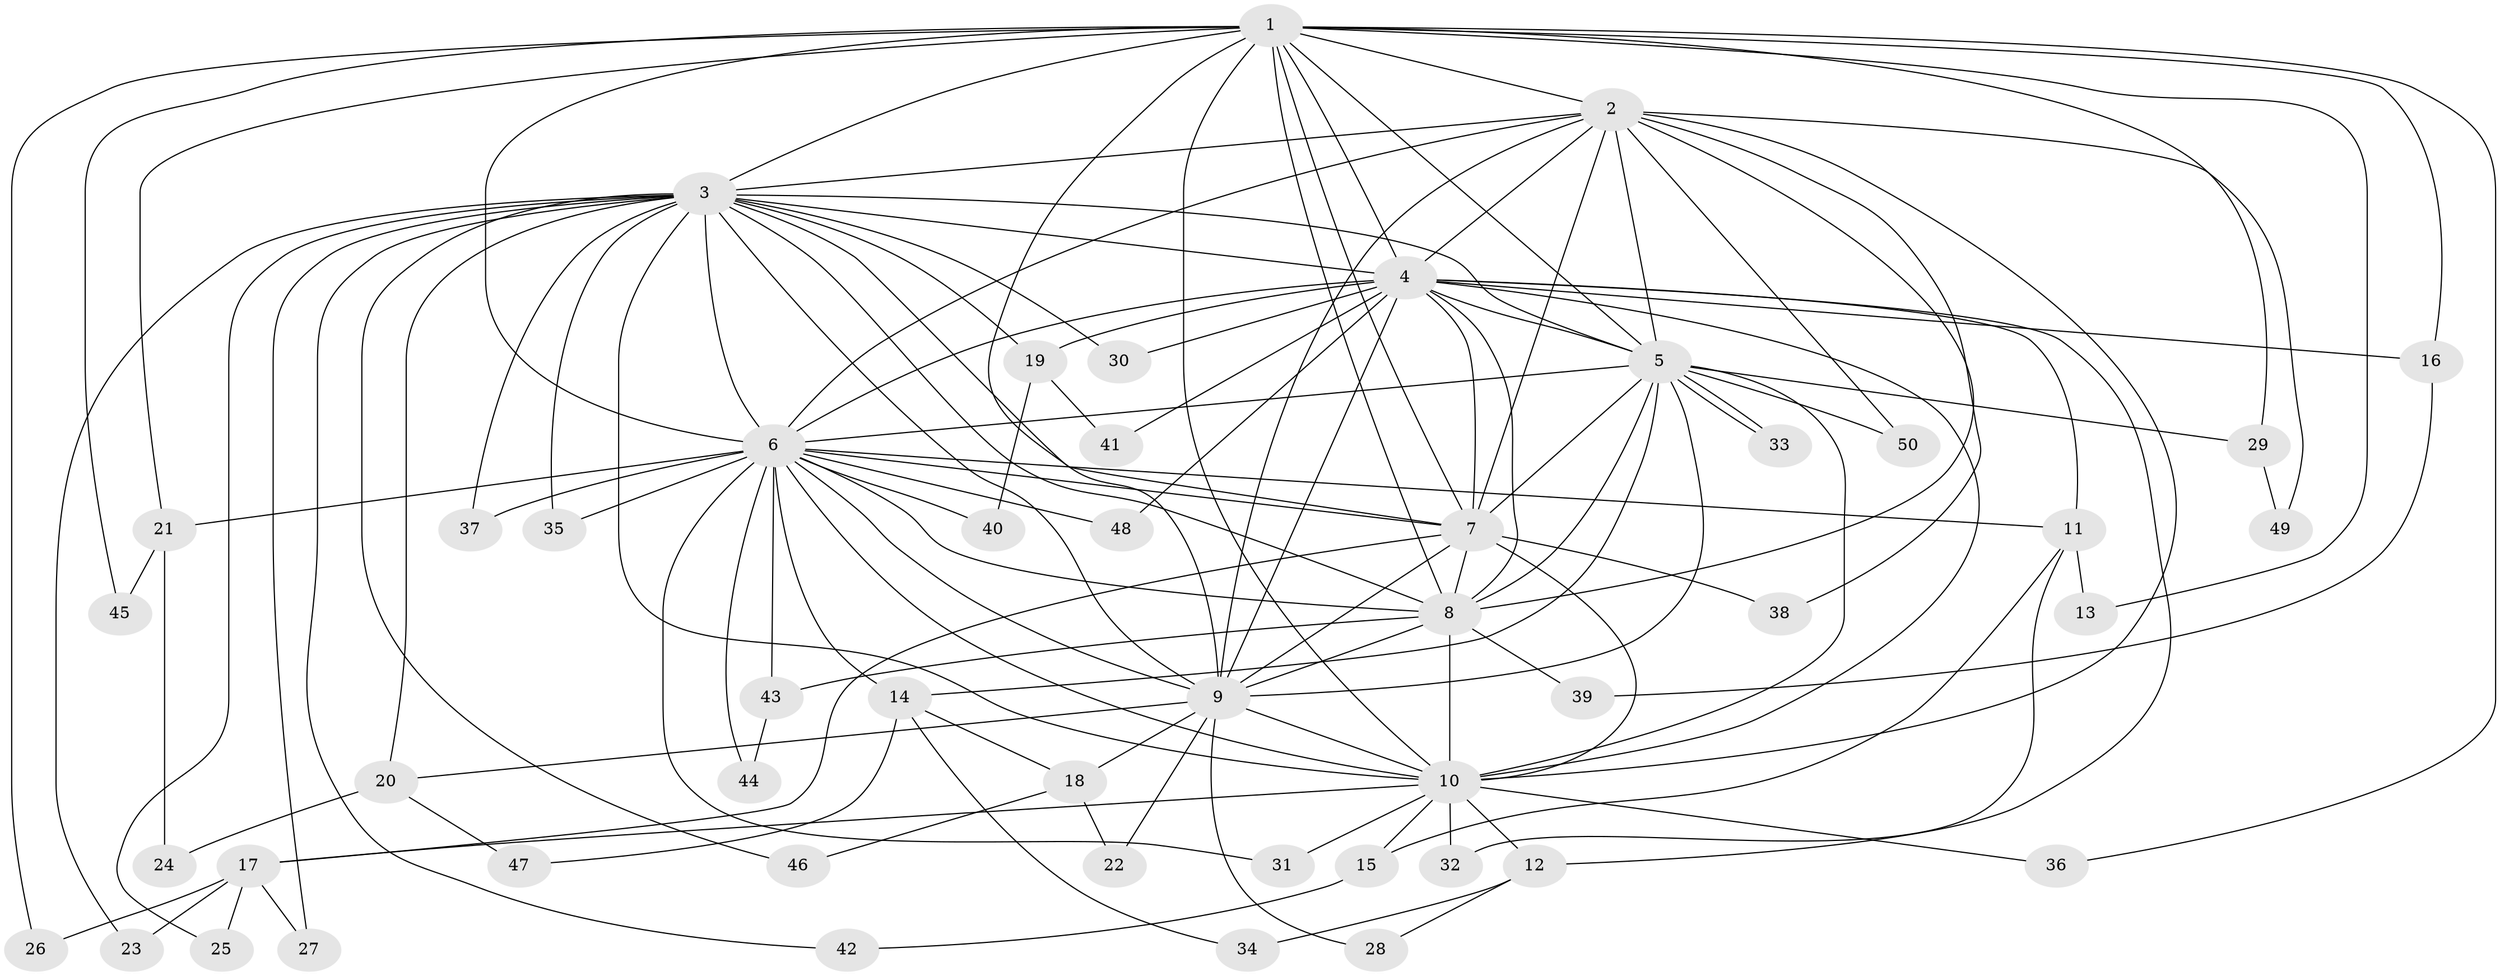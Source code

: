 // coarse degree distribution, {14: 0.02702702702702703, 11: 0.08108108108108109, 19: 0.02702702702702703, 15: 0.02702702702702703, 16: 0.02702702702702703, 9: 0.02702702702702703, 13: 0.02702702702702703, 6: 0.05405405405405406, 4: 0.08108108108108109, 2: 0.5405405405405406, 5: 0.02702702702702703, 3: 0.05405405405405406}
// Generated by graph-tools (version 1.1) at 2025/23/03/03/25 07:23:36]
// undirected, 50 vertices, 125 edges
graph export_dot {
graph [start="1"]
  node [color=gray90,style=filled];
  1;
  2;
  3;
  4;
  5;
  6;
  7;
  8;
  9;
  10;
  11;
  12;
  13;
  14;
  15;
  16;
  17;
  18;
  19;
  20;
  21;
  22;
  23;
  24;
  25;
  26;
  27;
  28;
  29;
  30;
  31;
  32;
  33;
  34;
  35;
  36;
  37;
  38;
  39;
  40;
  41;
  42;
  43;
  44;
  45;
  46;
  47;
  48;
  49;
  50;
  1 -- 2;
  1 -- 3;
  1 -- 4;
  1 -- 5;
  1 -- 6;
  1 -- 7;
  1 -- 8;
  1 -- 9;
  1 -- 10;
  1 -- 13;
  1 -- 16;
  1 -- 21;
  1 -- 26;
  1 -- 29;
  1 -- 36;
  1 -- 45;
  2 -- 3;
  2 -- 4;
  2 -- 5;
  2 -- 6;
  2 -- 7;
  2 -- 8;
  2 -- 9;
  2 -- 10;
  2 -- 38;
  2 -- 49;
  2 -- 50;
  3 -- 4;
  3 -- 5;
  3 -- 6;
  3 -- 7;
  3 -- 8;
  3 -- 9;
  3 -- 10;
  3 -- 19;
  3 -- 20;
  3 -- 23;
  3 -- 25;
  3 -- 27;
  3 -- 30;
  3 -- 35;
  3 -- 37;
  3 -- 42;
  3 -- 46;
  4 -- 5;
  4 -- 6;
  4 -- 7;
  4 -- 8;
  4 -- 9;
  4 -- 10;
  4 -- 11;
  4 -- 12;
  4 -- 16;
  4 -- 19;
  4 -- 30;
  4 -- 41;
  4 -- 48;
  5 -- 6;
  5 -- 7;
  5 -- 8;
  5 -- 9;
  5 -- 10;
  5 -- 14;
  5 -- 29;
  5 -- 33;
  5 -- 33;
  5 -- 50;
  6 -- 7;
  6 -- 8;
  6 -- 9;
  6 -- 10;
  6 -- 11;
  6 -- 14;
  6 -- 21;
  6 -- 31;
  6 -- 35;
  6 -- 37;
  6 -- 40;
  6 -- 43;
  6 -- 44;
  6 -- 48;
  7 -- 8;
  7 -- 9;
  7 -- 10;
  7 -- 17;
  7 -- 38;
  8 -- 9;
  8 -- 10;
  8 -- 39;
  8 -- 43;
  9 -- 10;
  9 -- 18;
  9 -- 20;
  9 -- 22;
  9 -- 28;
  10 -- 12;
  10 -- 15;
  10 -- 17;
  10 -- 31;
  10 -- 32;
  10 -- 36;
  11 -- 13;
  11 -- 15;
  11 -- 32;
  12 -- 28;
  12 -- 34;
  14 -- 18;
  14 -- 34;
  14 -- 47;
  15 -- 42;
  16 -- 39;
  17 -- 23;
  17 -- 25;
  17 -- 26;
  17 -- 27;
  18 -- 22;
  18 -- 46;
  19 -- 40;
  19 -- 41;
  20 -- 24;
  20 -- 47;
  21 -- 24;
  21 -- 45;
  29 -- 49;
  43 -- 44;
}
